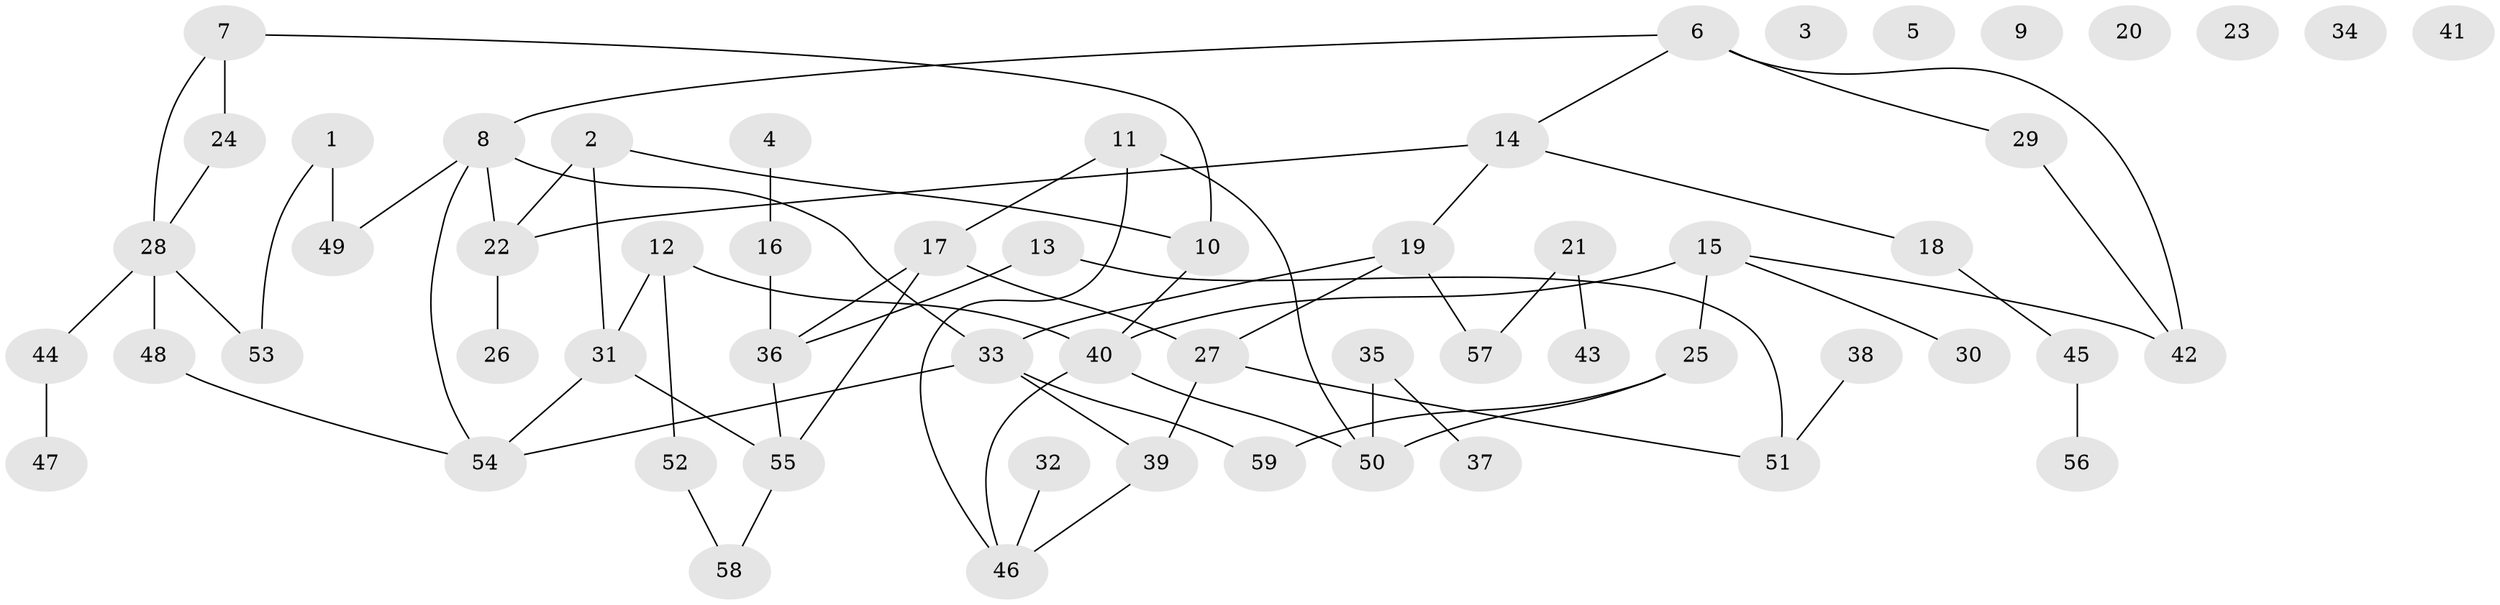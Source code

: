 // Generated by graph-tools (version 1.1) at 2025/49/03/09/25 03:49:08]
// undirected, 59 vertices, 71 edges
graph export_dot {
graph [start="1"]
  node [color=gray90,style=filled];
  1;
  2;
  3;
  4;
  5;
  6;
  7;
  8;
  9;
  10;
  11;
  12;
  13;
  14;
  15;
  16;
  17;
  18;
  19;
  20;
  21;
  22;
  23;
  24;
  25;
  26;
  27;
  28;
  29;
  30;
  31;
  32;
  33;
  34;
  35;
  36;
  37;
  38;
  39;
  40;
  41;
  42;
  43;
  44;
  45;
  46;
  47;
  48;
  49;
  50;
  51;
  52;
  53;
  54;
  55;
  56;
  57;
  58;
  59;
  1 -- 49;
  1 -- 53;
  2 -- 10;
  2 -- 22;
  2 -- 31;
  4 -- 16;
  6 -- 8;
  6 -- 14;
  6 -- 29;
  6 -- 42;
  7 -- 10;
  7 -- 24;
  7 -- 28;
  8 -- 22;
  8 -- 33;
  8 -- 49;
  8 -- 54;
  10 -- 40;
  11 -- 17;
  11 -- 46;
  11 -- 50;
  12 -- 31;
  12 -- 40;
  12 -- 52;
  13 -- 36;
  13 -- 51;
  14 -- 18;
  14 -- 19;
  14 -- 22;
  15 -- 25;
  15 -- 30;
  15 -- 40;
  15 -- 42;
  16 -- 36;
  17 -- 27;
  17 -- 36;
  17 -- 55;
  18 -- 45;
  19 -- 27;
  19 -- 33;
  19 -- 57;
  21 -- 43;
  21 -- 57;
  22 -- 26;
  24 -- 28;
  25 -- 50;
  25 -- 59;
  27 -- 39;
  27 -- 51;
  28 -- 44;
  28 -- 48;
  28 -- 53;
  29 -- 42;
  31 -- 54;
  31 -- 55;
  32 -- 46;
  33 -- 39;
  33 -- 54;
  33 -- 59;
  35 -- 37;
  35 -- 50;
  36 -- 55;
  38 -- 51;
  39 -- 46;
  40 -- 46;
  40 -- 50;
  44 -- 47;
  45 -- 56;
  48 -- 54;
  52 -- 58;
  55 -- 58;
}
